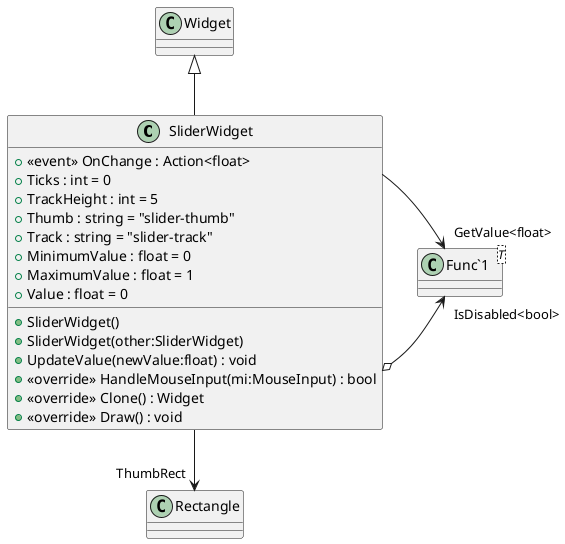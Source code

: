 @startuml
class SliderWidget {
    +  <<event>> OnChange : Action<float> 
    + Ticks : int = 0
    + TrackHeight : int = 5
    + Thumb : string = "slider-thumb"
    + Track : string = "slider-track"
    + MinimumValue : float = 0
    + MaximumValue : float = 1
    + Value : float = 0
    + SliderWidget()
    + SliderWidget(other:SliderWidget)
    + UpdateValue(newValue:float) : void
    + <<override>> HandleMouseInput(mi:MouseInput) : bool
    + <<override>> Clone() : Widget
    + <<override>> Draw() : void
}
class "Func`1"<T> {
}
Widget <|-- SliderWidget
SliderWidget o-> "IsDisabled<bool>" "Func`1"
SliderWidget --> "GetValue<float>" "Func`1"
SliderWidget --> "ThumbRect" Rectangle
@enduml
